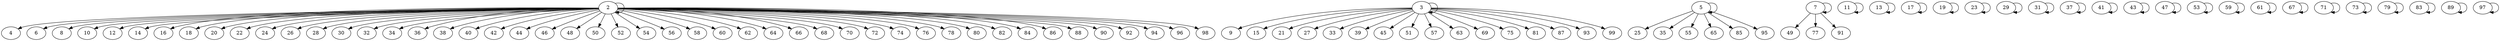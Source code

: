 digraph mygraph{2->2;3->3;2->4;5->5;2->6;7->7;2->8;3->9;2->10;11->11;2->12;13->13;2->14;3->15;2->16;17->17;2->18;19->19;2->20;3->21;2->22;23->23;2->24;5->25;2->26;3->27;2->28;29->29;2->30;31->31;2->32;3->33;2->34;5->35;2->36;37->37;2->38;3->39;2->40;41->41;2->42;43->43;2->44;3->45;2->46;47->47;2->48;7->49;2->50;3->51;2->52;53->53;2->54;5->55;2->56;3->57;2->58;59->59;2->60;61->61;2->62;3->63;2->64;5->65;2->66;67->67;2->68;3->69;2->70;71->71;2->72;73->73;2->74;3->75;2->76;7->77;2->78;79->79;2->80;3->81;2->82;83->83;2->84;5->85;2->86;3->87;2->88;89->89;2->90;7->91;2->92;3->93;2->94;5->95;2->96;97->97;2->98;3->99;}